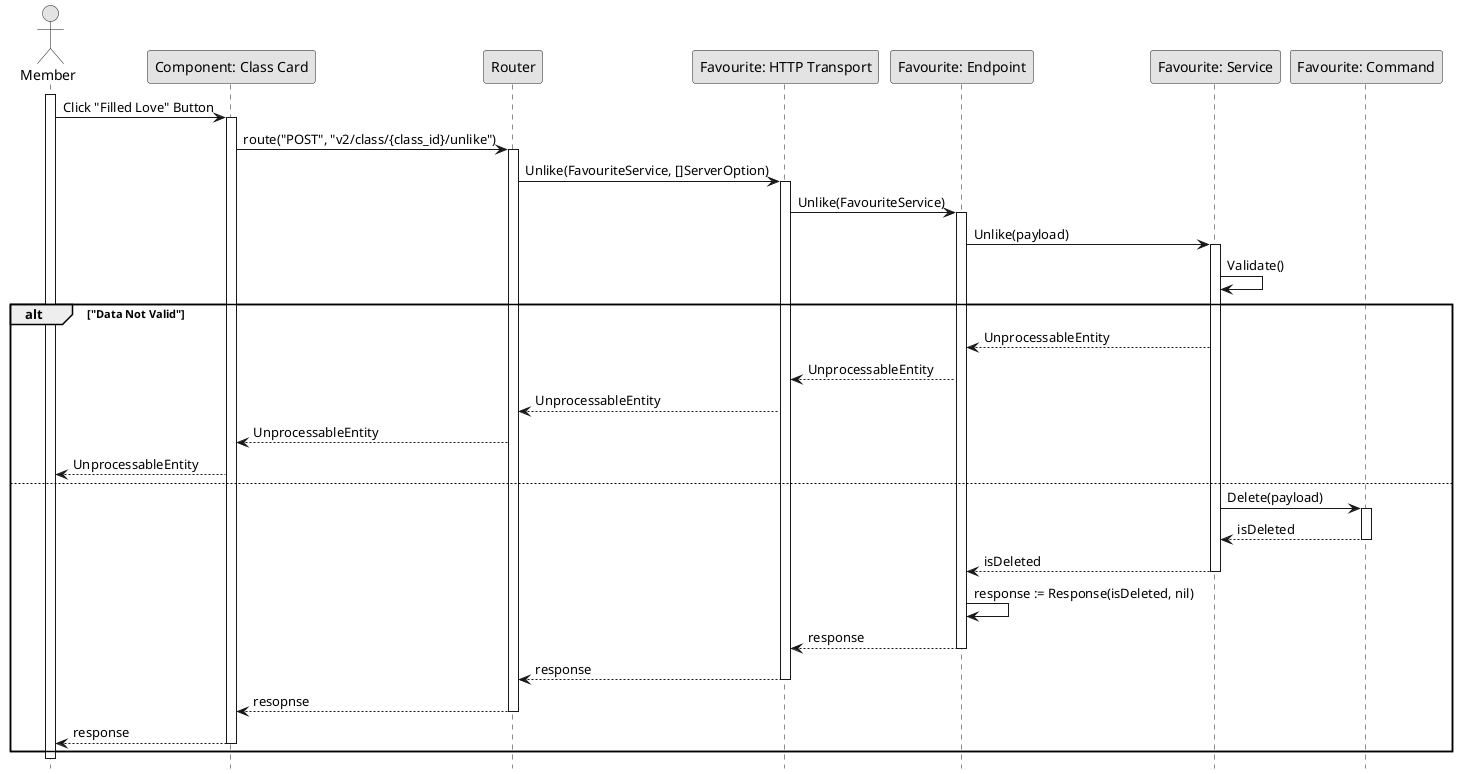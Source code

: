 @startuml Unlike

skinparam Monochrome true
skinparam Shadowing false
hide footbox

actor Member
participant "Component: Class Card" as ClassCard
participant "Router" as Router
participant "Favourite: HTTP Transport" as FavouriteHTTPTransport
participant "Favourite: Endpoint" as FavouriteEndpoint
participant "Favourite: Service" as FavouriteService
participant "Favourite: Command" as FavouriteCommand

activate Member

Member->ClassCard: Click "Filled Love" Button
activate ClassCard
ClassCard->Router: route("POST", "v2/class/{class_id}/unlike")
activate Router
Router->FavouriteHTTPTransport: Unlike(FavouriteService, []ServerOption)
activate FavouriteHTTPTransport
FavouriteHTTPTransport->FavouriteEndpoint: Unlike(FavouriteService)
activate FavouriteEndpoint
FavouriteEndpoint->FavouriteService: Unlike(payload)
activate FavouriteService
FavouriteService->FavouriteService: Validate()

alt "Data Not Valid"
    FavouriteService-->FavouriteEndpoint: UnprocessableEntity
    FavouriteEndpoint-->FavouriteHTTPTransport: UnprocessableEntity
    FavouriteHTTPTransport-->Router: UnprocessableEntity
    Router-->ClassCard: UnprocessableEntity
    ClassCard-->Member: UnprocessableEntity
else
    FavouriteService->FavouriteCommand: Delete(payload)
    activate FavouriteCommand
    FavouriteCommand-->FavouriteService: isDeleted
    deactivate FavouriteCommand
    FavouriteService-->FavouriteEndpoint: isDeleted
    deactivate FavouriteService
    FavouriteEndpoint->FavouriteEndpoint: response := Response(isDeleted, nil)
    FavouriteEndpoint-->FavouriteHTTPTransport: response
    deactivate FavouriteEndpoint
    FavouriteHTTPTransport-->Router: response
    deactivate FavouriteHTTPTransport
    Router-->ClassCard: resopnse
    deactivate Router
    ClassCard-->Member: response
    deactivate ClassCard
end

deactivate Member

@enduml